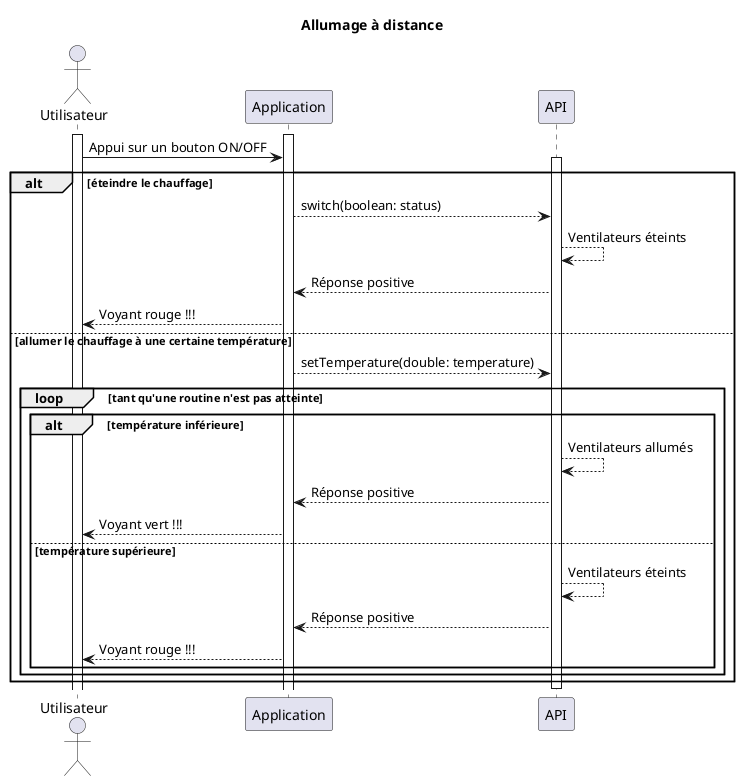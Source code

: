@startuml

title Allumage à distance

actor Utilisateur

activate Utilisateur
activate Application
participant API

Utilisateur -> Application: Appui sur un bouton ON/OFF


activate API
alt éteindre le chauffage
    Application --> API: switch(boolean: status)
    API --> API: Ventilateurs éteints
    API --> Application: Réponse positive
    Application --> Utilisateur: Voyant rouge !!!

else allumer le chauffage à une certaine température
    Application --> API: setTemperature(double: temperature)

    loop tant qu'une routine n'est pas atteinte
        alt température inférieure
            API --> API: Ventilateurs allumés
            API --> Application: Réponse positive
            Application --> Utilisateur: Voyant vert !!!
        else température supérieure
            API --> API: Ventilateurs éteints
            API --> Application: Réponse positive
            Application --> Utilisateur: Voyant rouge !!!
        end
    end
end

deactivate API

@enduml

